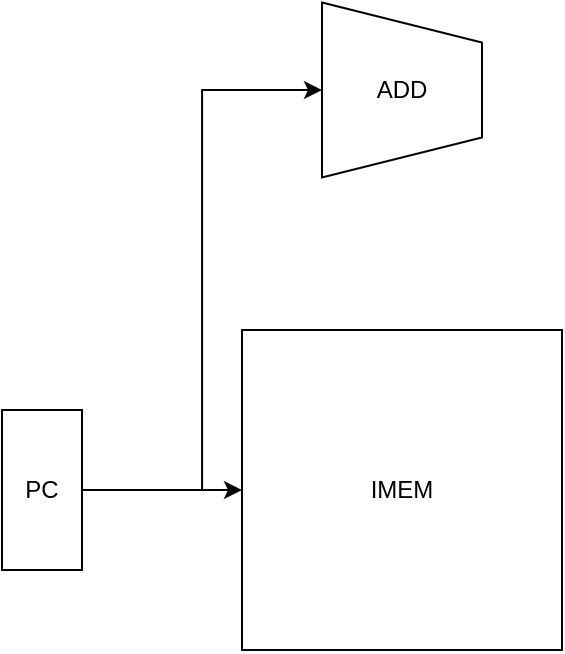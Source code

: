 <mxfile version="22.0.4" type="github">
  <diagram id="prtHgNgQTEPvFCAcTncT" name="Page-1">
    <mxGraphModel dx="1122" dy="1743" grid="1" gridSize="10" guides="1" tooltips="1" connect="1" arrows="1" fold="1" page="1" pageScale="1" pageWidth="827" pageHeight="1169" math="0" shadow="0">
      <root>
        <mxCell id="0" />
        <mxCell id="1" parent="0" />
        <mxCell id="Pd3aWQBySJJGMowD0t_p-3" value="" style="group" vertex="1" connectable="0" parent="1">
          <mxGeometry x="320" y="200" width="40" height="80" as="geometry" />
        </mxCell>
        <mxCell id="Pd3aWQBySJJGMowD0t_p-1" value="" style="rounded=0;whiteSpace=wrap;html=1;" vertex="1" parent="Pd3aWQBySJJGMowD0t_p-3">
          <mxGeometry width="40" height="80" as="geometry" />
        </mxCell>
        <mxCell id="Pd3aWQBySJJGMowD0t_p-2" value="PC" style="text;strokeColor=none;align=center;fillColor=none;html=1;verticalAlign=middle;whiteSpace=wrap;rounded=0;" vertex="1" parent="Pd3aWQBySJJGMowD0t_p-3">
          <mxGeometry x="5" y="25" width="30" height="30" as="geometry" />
        </mxCell>
        <mxCell id="Pd3aWQBySJJGMowD0t_p-6" value="" style="group" vertex="1" connectable="0" parent="1">
          <mxGeometry x="440" y="160" width="160" height="160" as="geometry" />
        </mxCell>
        <mxCell id="Pd3aWQBySJJGMowD0t_p-4" value="" style="whiteSpace=wrap;html=1;aspect=fixed;" vertex="1" parent="Pd3aWQBySJJGMowD0t_p-6">
          <mxGeometry width="160" height="160" as="geometry" />
        </mxCell>
        <mxCell id="Pd3aWQBySJJGMowD0t_p-5" value="IMEM" style="text;strokeColor=none;align=center;fillColor=none;html=1;verticalAlign=middle;whiteSpace=wrap;rounded=0;" vertex="1" parent="Pd3aWQBySJJGMowD0t_p-6">
          <mxGeometry x="50" y="65" width="60" height="30" as="geometry" />
        </mxCell>
        <mxCell id="Pd3aWQBySJJGMowD0t_p-7" style="edgeStyle=orthogonalEdgeStyle;rounded=0;orthogonalLoop=1;jettySize=auto;html=1;exitX=1;exitY=0.5;exitDx=0;exitDy=0;entryX=0;entryY=0.5;entryDx=0;entryDy=0;" edge="1" parent="1" source="Pd3aWQBySJJGMowD0t_p-1" target="Pd3aWQBySJJGMowD0t_p-4">
          <mxGeometry relative="1" as="geometry" />
        </mxCell>
        <mxCell id="Pd3aWQBySJJGMowD0t_p-15" value="" style="group" vertex="1" connectable="0" parent="1">
          <mxGeometry x="480" y="-3.75" width="80" height="87.5" as="geometry" />
        </mxCell>
        <mxCell id="Pd3aWQBySJJGMowD0t_p-13" value="" style="shape=trapezoid;perimeter=trapezoidPerimeter;whiteSpace=wrap;html=1;fixedSize=1;rotation=90;" vertex="1" parent="Pd3aWQBySJJGMowD0t_p-15">
          <mxGeometry x="-3.75" y="3.75" width="87.5" height="80" as="geometry" />
        </mxCell>
        <mxCell id="Pd3aWQBySJJGMowD0t_p-14" value="ADD" style="text;strokeColor=none;align=center;fillColor=none;html=1;verticalAlign=middle;whiteSpace=wrap;rounded=0;" vertex="1" parent="Pd3aWQBySJJGMowD0t_p-15">
          <mxGeometry x="20" y="33.75" width="40" height="20" as="geometry" />
        </mxCell>
        <mxCell id="Pd3aWQBySJJGMowD0t_p-16" style="edgeStyle=orthogonalEdgeStyle;rounded=0;orthogonalLoop=1;jettySize=auto;html=1;entryX=0.5;entryY=1;entryDx=0;entryDy=0;" edge="1" parent="1" source="Pd3aWQBySJJGMowD0t_p-1" target="Pd3aWQBySJJGMowD0t_p-13">
          <mxGeometry relative="1" as="geometry" />
        </mxCell>
      </root>
    </mxGraphModel>
  </diagram>
</mxfile>
